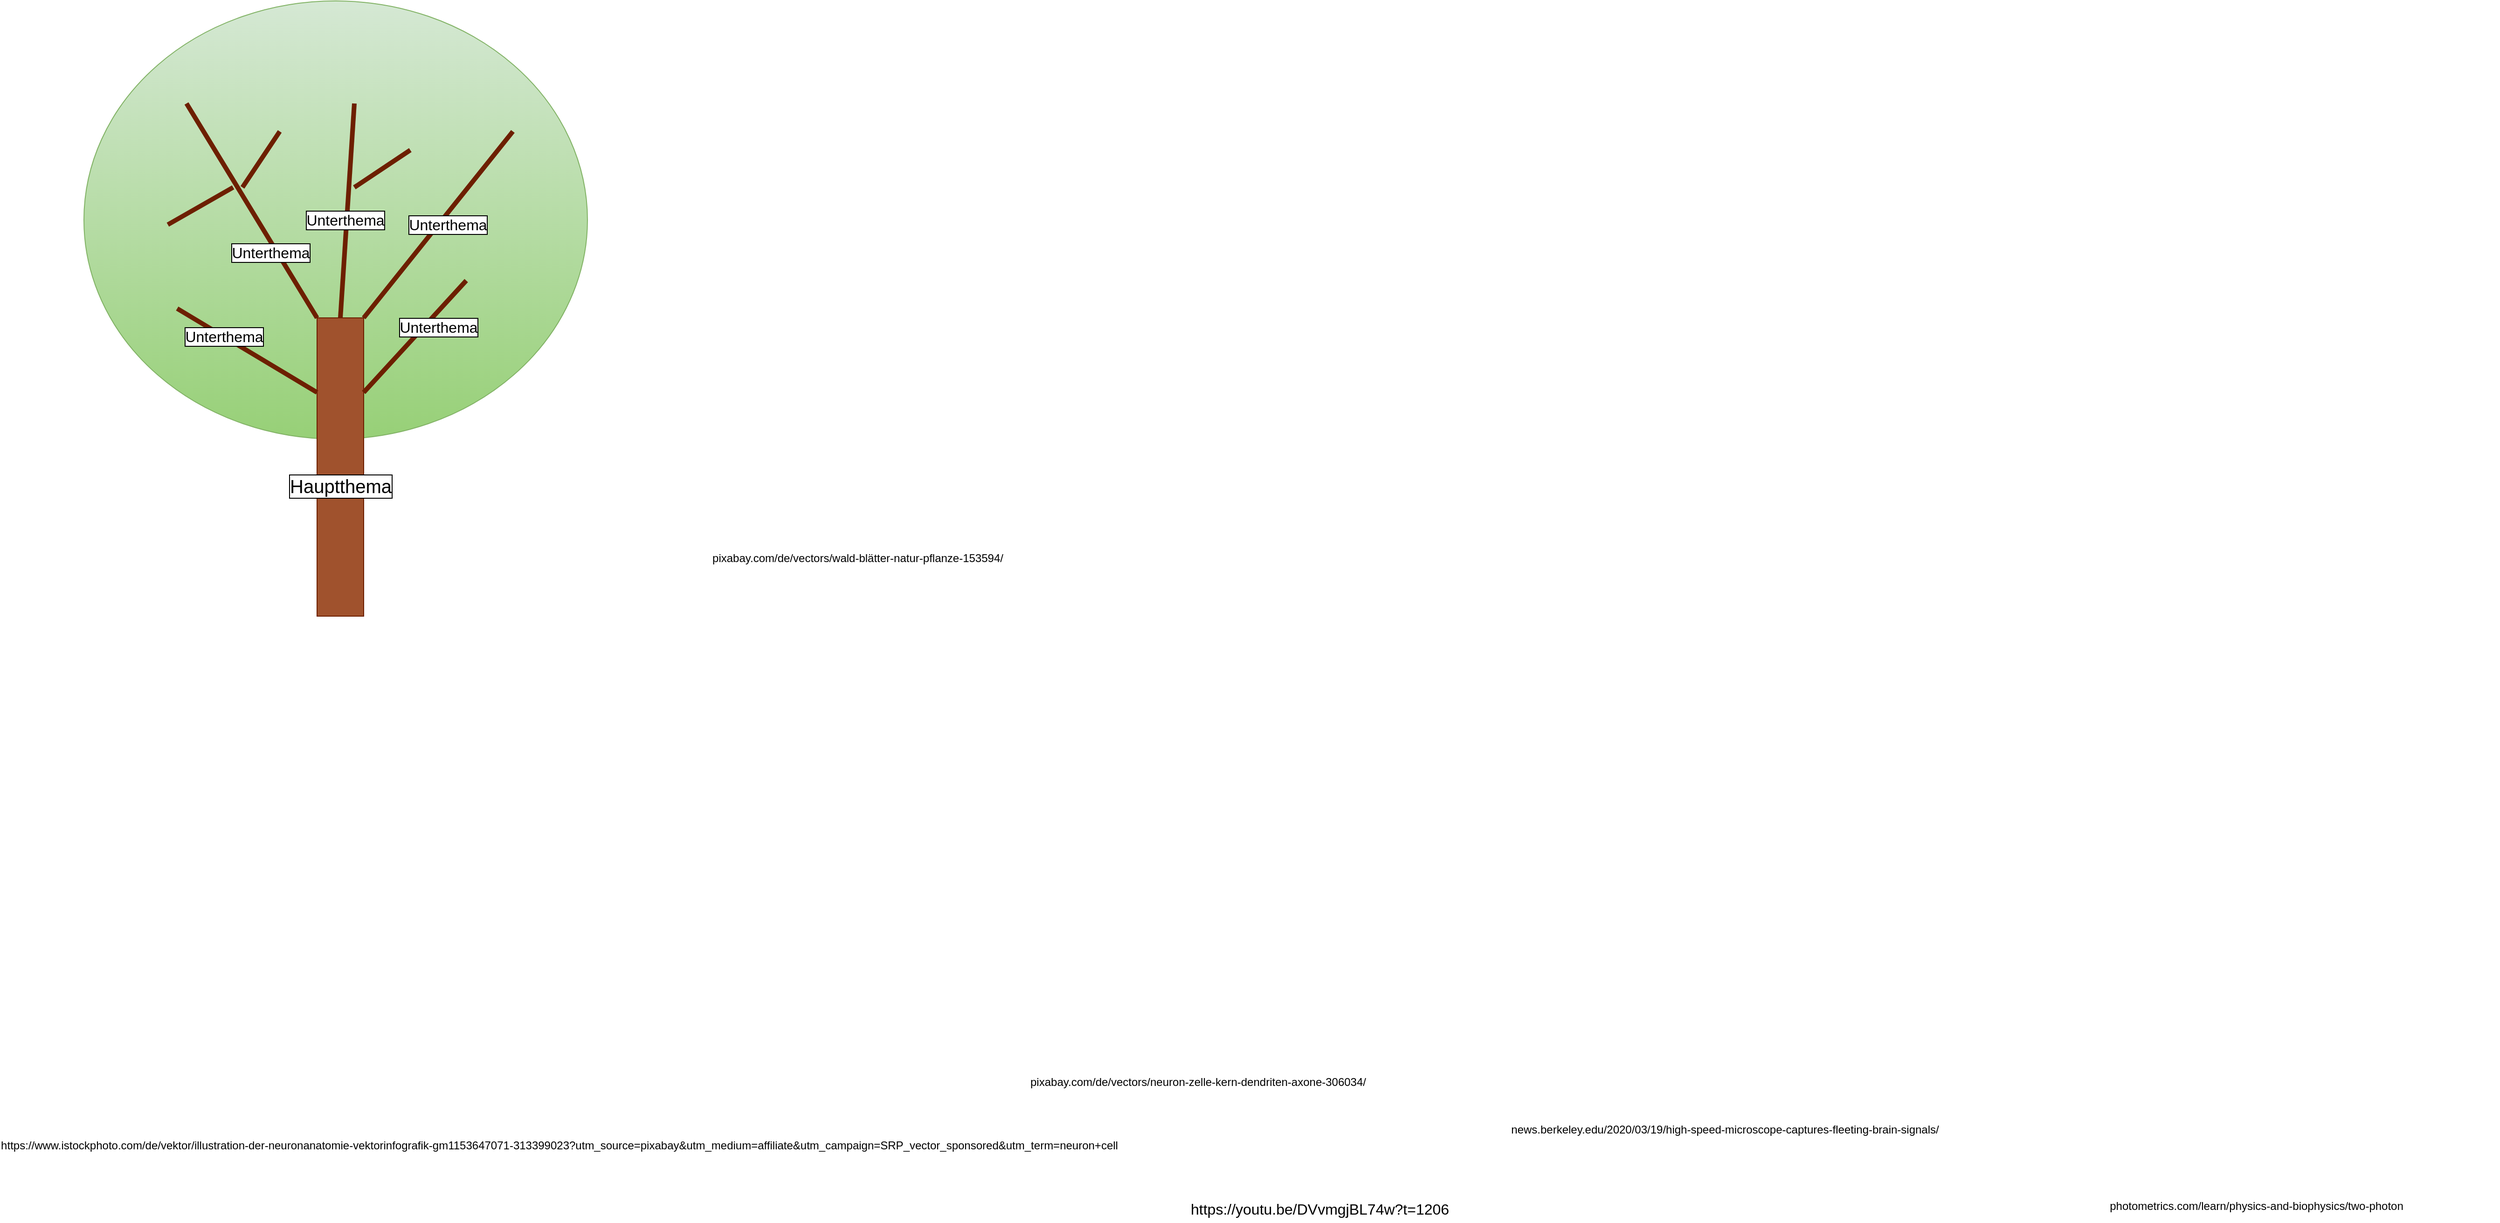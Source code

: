 <mxfile version="14.7.1" type="google"><diagram id="23G9nyb3FevuppHaT_P8" name="Page-1"><mxGraphModel dx="942" dy="2274" grid="1" gridSize="10" guides="1" tooltips="1" connect="1" arrows="1" fold="1" page="1" pageScale="1" pageWidth="827" pageHeight="1169" math="0" shadow="0"><root><mxCell id="0"/><mxCell id="1" parent="0"/><mxCell id="90HhUJkpHXiRsQh-hmd--16" value="" style="ellipse;whiteSpace=wrap;html=1;gradientColor=#97d077;fillColor=#d5e8d4;strokeColor=#82b366;" vertex="1" parent="1"><mxGeometry x="100" y="40" width="540" height="470" as="geometry"/></mxCell><mxCell id="90HhUJkpHXiRsQh-hmd--17" value="" style="rounded=0;whiteSpace=wrap;html=1;fillColor=#a0522d;strokeColor=#6D1F00;fontColor=#ffffff;" vertex="1" parent="1"><mxGeometry x="350" y="380" width="50" height="320" as="geometry"/></mxCell><mxCell id="90HhUJkpHXiRsQh-hmd--18" value="" style="endArrow=none;html=1;exitX=0;exitY=0;exitDx=0;exitDy=0;strokeColor=#6D1F00;strokeWidth=5;fillColor=#a0522d;" edge="1" parent="1" source="90HhUJkpHXiRsQh-hmd--17"><mxGeometry width="50" height="50" relative="1" as="geometry"><mxPoint x="340" y="400" as="sourcePoint"/><mxPoint x="210" y="150" as="targetPoint"/></mxGeometry></mxCell><mxCell id="90HhUJkpHXiRsQh-hmd--19" value="" style="endArrow=none;html=1;exitX=0.5;exitY=0;exitDx=0;exitDy=0;strokeColor=#6D1F00;strokeWidth=5;fillColor=#a0522d;" edge="1" parent="1" source="90HhUJkpHXiRsQh-hmd--17"><mxGeometry width="50" height="50" relative="1" as="geometry"><mxPoint x="360" y="390" as="sourcePoint"/><mxPoint x="390" y="150" as="targetPoint"/></mxGeometry></mxCell><mxCell id="90HhUJkpHXiRsQh-hmd--20" value="" style="endArrow=none;html=1;strokeColor=#6D1F00;strokeWidth=5;fillColor=#a0522d;" edge="1" parent="1"><mxGeometry width="50" height="50" relative="1" as="geometry"><mxPoint x="400" y="460" as="sourcePoint"/><mxPoint x="510" y="340" as="targetPoint"/></mxGeometry></mxCell><mxCell id="90HhUJkpHXiRsQh-hmd--21" value="" style="endArrow=none;html=1;exitX=1;exitY=0;exitDx=0;exitDy=0;fillColor=#a0522d;strokeColor=#6D1F00;strokeWidth=5;" edge="1" parent="1" source="90HhUJkpHXiRsQh-hmd--17"><mxGeometry width="50" height="50" relative="1" as="geometry"><mxPoint x="410" y="470" as="sourcePoint"/><mxPoint x="560" y="180" as="targetPoint"/></mxGeometry></mxCell><mxCell id="90HhUJkpHXiRsQh-hmd--22" value="" style="endArrow=none;html=1;exitX=0;exitY=0.25;exitDx=0;exitDy=0;strokeColor=#6D1F00;strokeWidth=5;fillColor=#a0522d;" edge="1" parent="1" source="90HhUJkpHXiRsQh-hmd--17"><mxGeometry width="50" height="50" relative="1" as="geometry"><mxPoint x="310" y="480" as="sourcePoint"/><mxPoint x="200" y="370" as="targetPoint"/></mxGeometry></mxCell><mxCell id="90HhUJkpHXiRsQh-hmd--23" value="" style="endArrow=none;html=1;strokeColor=#6D1F00;strokeWidth=5;fillColor=#a0522d;" edge="1" parent="1"><mxGeometry width="50" height="50" relative="1" as="geometry"><mxPoint x="260" y="240" as="sourcePoint"/><mxPoint x="190" y="280" as="targetPoint"/></mxGeometry></mxCell><mxCell id="90HhUJkpHXiRsQh-hmd--24" value="" style="endArrow=none;html=1;strokeColor=#6D1F00;strokeWidth=5;fillColor=#a0522d;" edge="1" parent="1"><mxGeometry width="50" height="50" relative="1" as="geometry"><mxPoint x="270" y="240" as="sourcePoint"/><mxPoint x="310" y="180" as="targetPoint"/></mxGeometry></mxCell><mxCell id="90HhUJkpHXiRsQh-hmd--25" value="" style="endArrow=none;html=1;strokeColor=#6D1F00;strokeWidth=5;fillColor=#a0522d;" edge="1" parent="1"><mxGeometry width="50" height="50" relative="1" as="geometry"><mxPoint x="390" y="240" as="sourcePoint"/><mxPoint x="450" y="200" as="targetPoint"/></mxGeometry></mxCell><mxCell id="90HhUJkpHXiRsQh-hmd--30" value="Hauptthema" style="edgeLabel;html=1;align=center;verticalAlign=middle;resizable=0;points=[];fontSize=20;labelBorderColor=#000000;" vertex="1" connectable="0" parent="1"><mxGeometry x="374.998" y="560.001" as="geometry"/></mxCell><mxCell id="90HhUJkpHXiRsQh-hmd--31" value="Unterthema" style="edgeLabel;html=1;align=center;verticalAlign=middle;resizable=0;points=[];fontSize=16;labelBorderColor=#000000;" vertex="1" connectable="0" parent="1"><mxGeometry x="379.998" y="275.001" as="geometry"/></mxCell><mxCell id="90HhUJkpHXiRsQh-hmd--32" value="Unterthema" style="edgeLabel;html=1;align=center;verticalAlign=middle;resizable=0;points=[];fontSize=16;labelBorderColor=#000000;" vertex="1" connectable="0" parent="1"><mxGeometry x="489.998" y="280.001" as="geometry"/></mxCell><mxCell id="90HhUJkpHXiRsQh-hmd--33" value="Unterthema" style="edgeLabel;html=1;align=center;verticalAlign=middle;resizable=0;points=[];fontSize=16;labelBorderColor=#000000;" vertex="1" connectable="0" parent="1"><mxGeometry x="479.998" y="390.001" as="geometry"/></mxCell><mxCell id="90HhUJkpHXiRsQh-hmd--34" value="Unterthema" style="edgeLabel;html=1;align=center;verticalAlign=middle;resizable=0;points=[];fontSize=16;labelBorderColor=#000000;" vertex="1" connectable="0" parent="1"><mxGeometry x="299.998" y="310.001" as="geometry"/></mxCell><mxCell id="90HhUJkpHXiRsQh-hmd--35" value="Unterthema" style="edgeLabel;html=1;align=center;verticalAlign=middle;resizable=0;points=[];fontSize=16;labelBorderColor=#000000;" vertex="1" connectable="0" parent="1"><mxGeometry x="249.998" y="400.001" as="geometry"/></mxCell><mxCell id="90HhUJkpHXiRsQh-hmd--36" value="pixabay.com/de/vectors/wald-blätter-natur-pflanze-153594/" style="shape=image;verticalLabelPosition=bottom;labelBackgroundColor=#ffffff;verticalAlign=top;aspect=fixed;imageAspect=0;image=https://cdn.pixabay.com/photo/2013/07/12/18/37/forest-153594_960_720.png;" vertex="1" parent="1"><mxGeometry x="670" y="130" width="520" height="494" as="geometry"/></mxCell><mxCell id="90HhUJkpHXiRsQh-hmd--38" value="pixabay.com/de/vectors/neuron-zelle-kern-dendriten-axone-306034/" style="shape=image;verticalLabelPosition=bottom;labelBackgroundColor=#ffffff;verticalAlign=top;aspect=fixed;imageAspect=0;image=https://cdn.pixabay.com/photo/2014/04/02/14/03/neuron-306034_960_720.png;" vertex="1" parent="1"><mxGeometry x="1035" y="790" width="520" height="396" as="geometry"/></mxCell><mxCell id="90HhUJkpHXiRsQh-hmd--40" value="news.berkeley.edu/2020/03/19/high-speed-microscope-captures-fleeting-brain-signals/" style="shape=image;verticalLabelPosition=bottom;labelBackgroundColor=#ffffff;verticalAlign=top;aspect=fixed;imageAspect=0;image=https://news.berkeley.edu/wp-content/uploads/2020/03/neurons750px.jpg;" vertex="1" parent="1"><mxGeometry x="1600" y="890" width="520" height="347" as="geometry"/></mxCell><mxCell id="90HhUJkpHXiRsQh-hmd--42" value="photometrics.com/learn/physics-and-biophysics/two-photon" style="shape=image;verticalLabelPosition=bottom;labelBackgroundColor=#ffffff;verticalAlign=top;aspect=fixed;imageAspect=0;image=https://www.photometrics.com/wp-content/uploads/2020/05/2P-mouse-brain.png;" vertex="1" parent="1"><mxGeometry x="2170" y="879" width="520" height="440" as="geometry"/></mxCell><UserObject label="https://youtu.be/DVvmgjBL74w?t=1206" link="https://youtu.be/DVvmgjBL74w?t=1206" id="90HhUJkpHXiRsQh-hmd--44"><mxCell style="text;whiteSpace=wrap;html=1;fontSize=16;" vertex="1" parent="1"><mxGeometry x="1285" y="1320" width="300" height="30" as="geometry"/></mxCell></UserObject><mxCell id="90HhUJkpHXiRsQh-hmd--45" value="https://www.istockphoto.com/de/vektor/illustration-der-neuronanatomie-vektorinfografik-gm1153647071-313399023?utm_source=pixabay&amp;utm_medium=affiliate&amp;utm_campaign=SRP_vector_sponsored&amp;utm_term=neuron+cell" style="shape=image;verticalLabelPosition=bottom;labelBackgroundColor=#ffffff;verticalAlign=top;aspect=fixed;imageAspect=0;image=https://media.istockphoto.com/vectors/illustration-of-neuron-anatomy-vector-infographic-vector-id1153647071;" vertex="1" parent="1"><mxGeometry x="350" y="944" width="520" height="310" as="geometry"/></mxCell></root></mxGraphModel></diagram></mxfile>